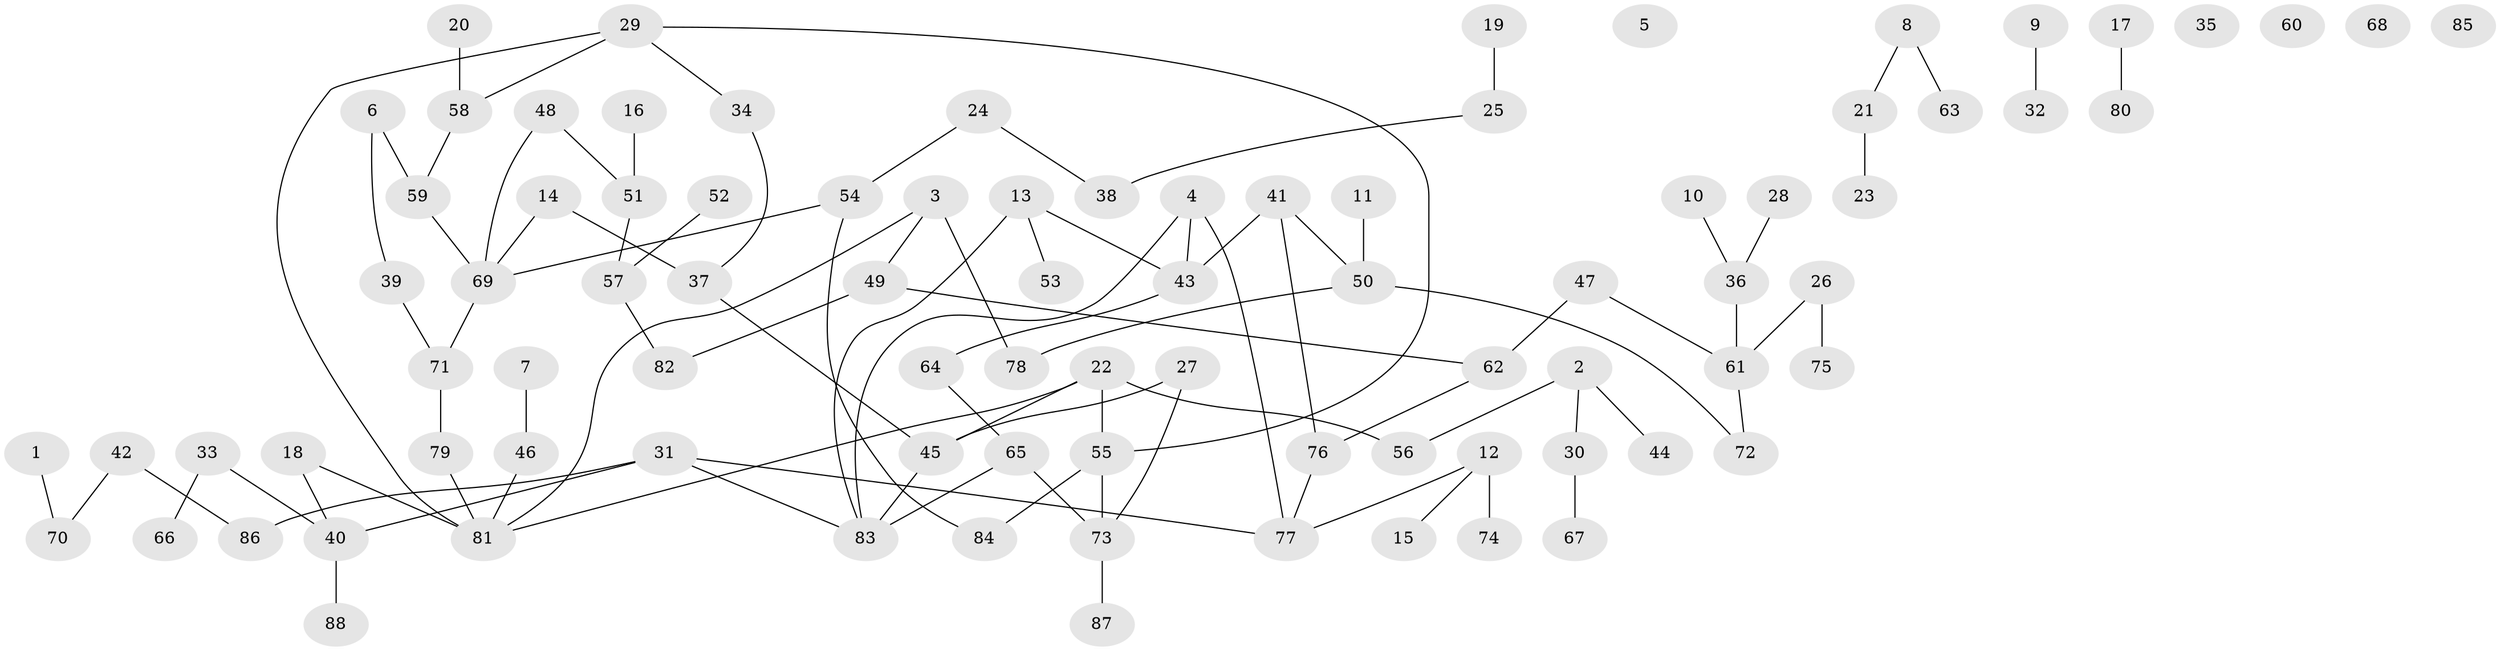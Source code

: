 // coarse degree distribution, {0: 0.3076923076923077, 1: 0.3076923076923077, 3: 0.11538461538461539, 2: 0.15384615384615385, 4: 0.038461538461538464, 6: 0.038461538461538464, 9: 0.038461538461538464}
// Generated by graph-tools (version 1.1) at 2025/42/03/04/25 21:42:50]
// undirected, 88 vertices, 96 edges
graph export_dot {
graph [start="1"]
  node [color=gray90,style=filled];
  1;
  2;
  3;
  4;
  5;
  6;
  7;
  8;
  9;
  10;
  11;
  12;
  13;
  14;
  15;
  16;
  17;
  18;
  19;
  20;
  21;
  22;
  23;
  24;
  25;
  26;
  27;
  28;
  29;
  30;
  31;
  32;
  33;
  34;
  35;
  36;
  37;
  38;
  39;
  40;
  41;
  42;
  43;
  44;
  45;
  46;
  47;
  48;
  49;
  50;
  51;
  52;
  53;
  54;
  55;
  56;
  57;
  58;
  59;
  60;
  61;
  62;
  63;
  64;
  65;
  66;
  67;
  68;
  69;
  70;
  71;
  72;
  73;
  74;
  75;
  76;
  77;
  78;
  79;
  80;
  81;
  82;
  83;
  84;
  85;
  86;
  87;
  88;
  1 -- 70;
  2 -- 30;
  2 -- 44;
  2 -- 56;
  3 -- 49;
  3 -- 78;
  3 -- 81;
  4 -- 43;
  4 -- 77;
  4 -- 83;
  6 -- 39;
  6 -- 59;
  7 -- 46;
  8 -- 21;
  8 -- 63;
  9 -- 32;
  10 -- 36;
  11 -- 50;
  12 -- 15;
  12 -- 74;
  12 -- 77;
  13 -- 43;
  13 -- 53;
  13 -- 83;
  14 -- 37;
  14 -- 69;
  16 -- 51;
  17 -- 80;
  18 -- 40;
  18 -- 81;
  19 -- 25;
  20 -- 58;
  21 -- 23;
  22 -- 45;
  22 -- 55;
  22 -- 56;
  22 -- 81;
  24 -- 38;
  24 -- 54;
  25 -- 38;
  26 -- 61;
  26 -- 75;
  27 -- 45;
  27 -- 73;
  28 -- 36;
  29 -- 34;
  29 -- 55;
  29 -- 58;
  29 -- 81;
  30 -- 67;
  31 -- 40;
  31 -- 77;
  31 -- 83;
  31 -- 86;
  33 -- 40;
  33 -- 66;
  34 -- 37;
  36 -- 61;
  37 -- 45;
  39 -- 71;
  40 -- 88;
  41 -- 43;
  41 -- 50;
  41 -- 76;
  42 -- 70;
  42 -- 86;
  43 -- 64;
  45 -- 83;
  46 -- 81;
  47 -- 61;
  47 -- 62;
  48 -- 51;
  48 -- 69;
  49 -- 62;
  49 -- 82;
  50 -- 72;
  50 -- 78;
  51 -- 57;
  52 -- 57;
  54 -- 69;
  54 -- 84;
  55 -- 73;
  55 -- 84;
  57 -- 82;
  58 -- 59;
  59 -- 69;
  61 -- 72;
  62 -- 76;
  64 -- 65;
  65 -- 73;
  65 -- 83;
  69 -- 71;
  71 -- 79;
  73 -- 87;
  76 -- 77;
  79 -- 81;
}
